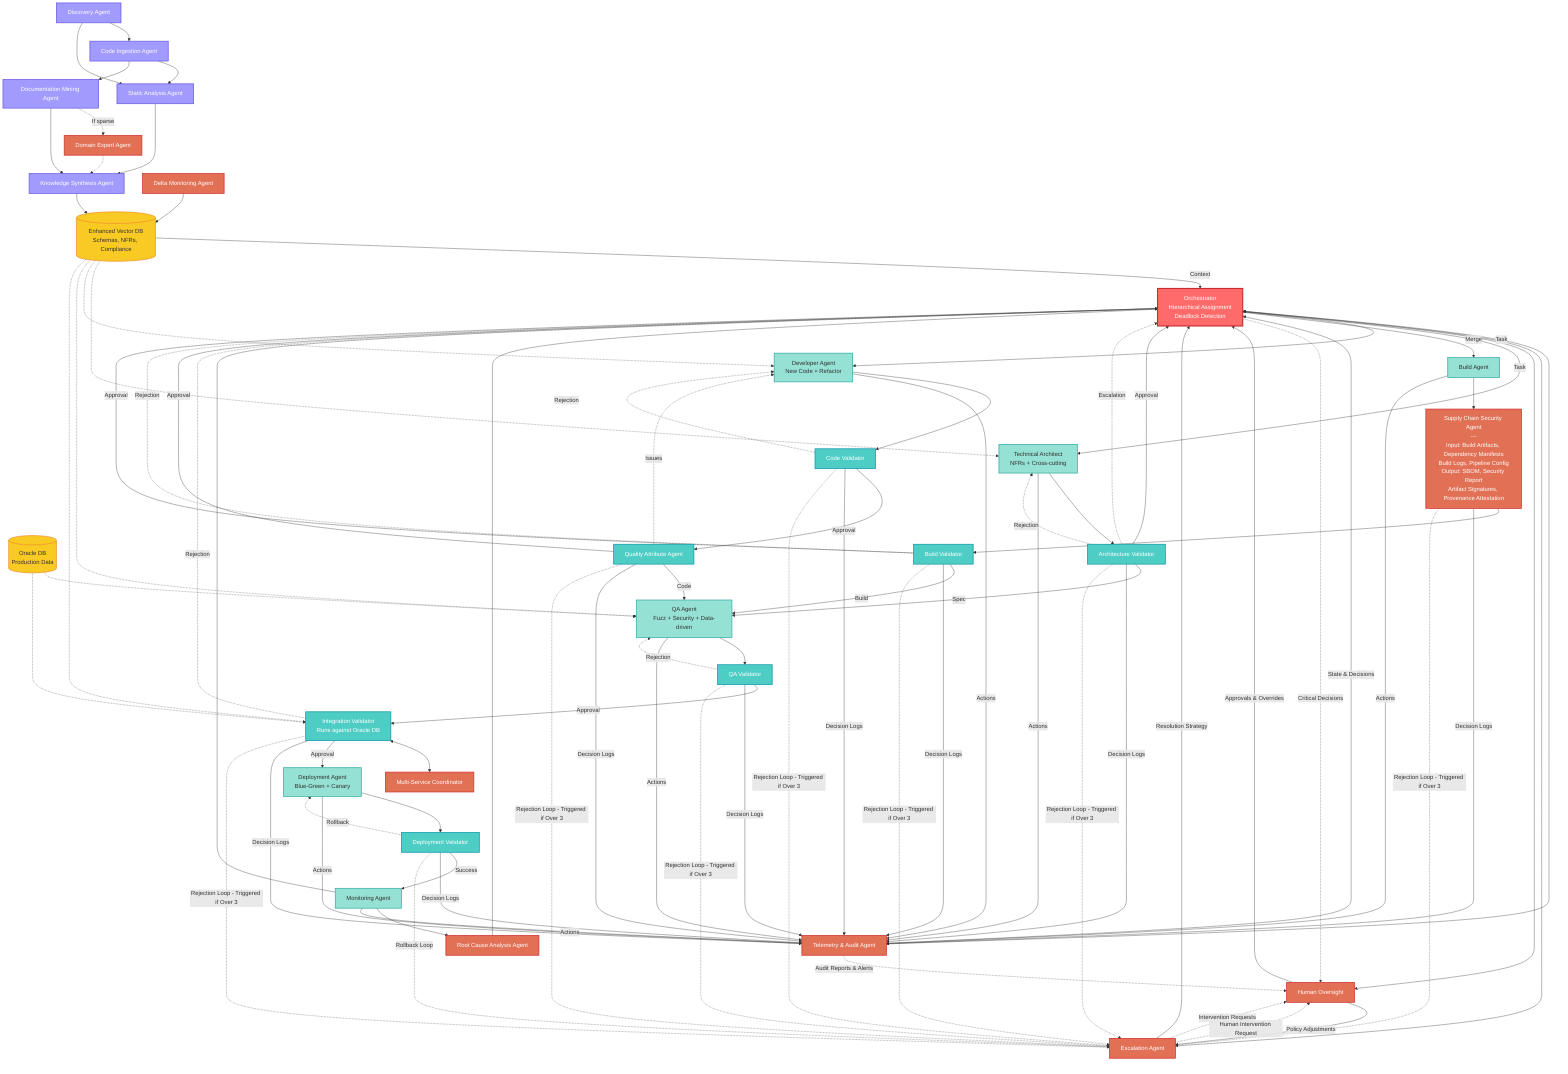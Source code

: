 graph TB
    %% Stage 0 & 1
    Discovery[Discovery Agent]
    DomainExpert[Domain Expert Agent]
    Ingest[Code Ingestion Agent]
    StaticAnalysis[Static Analysis Agent]
    DocMining[Documentation Mining Agent]
    KnowledgeSynth[Knowledge Synthesis Agent]
    DeltaMonitor[Delta Monitoring Agent]

    VectorDB[(Enhanced Vector DB<br/>Schemas, NFRs, Compliance)]
    OracleDB[(Oracle DB<br/>Production Data)]
    
    %% Stage 2: Orchestration
    Orch[Orchestrator<br/>Hierarchical Assignment<br/>Deadlock Detection]
    Telemetry[Telemetry & Audit Agent]
    Escalation[Escalation Agent]
    HumanOversight[Human Oversight]
    
    %% Architecture Track
    Arch[Technical Architect<br/>NFRs + Cross-cutting]
    ArchVal[Architecture Validator]
    
    %% Development Track
    Dev[Developer Agent<br/>New Code + Refactor]
    CodeVal[Code Validator]
    QualityAttr[Quality Attribute Agent]
    
    %% Build Track
    Build[Build Agent]
    BuildVal[Build Validator]
    
    %% QA Track
    QA[QA Agent<br/>Fuzz + Security + Data-driven]
    QAVal[QA Validator]
    
    %% Integration
    IntVal[Integration Validator<br/>Runs against Oracle DB]
    MultiServiceCoord[Multi-Service Coordinator]
    
    %% Deployment
    Deploy[Deployment Agent<br/>Blue-Green + Canary]
    DeployVal[Deployment Validator]
    
    %% Monitoring
    Monitor[Monitoring Agent]
    RootCause[Root Cause Analysis Agent]
    
    %%Supply Chain
    SupplyChain[Supply Chain Security Agent<br/>---<br/>Input: Build Artifacts, Dependency Manifests<br/>Build Logs, Pipeline Config<br/>Output: SBOM, Security Report<br/>Artifact Signatures, Provenance Attestation]

    %% Stage 0 & 1 Flow
    Discovery --> Ingest
    Discovery --> StaticAnalysis
    Ingest --> StaticAnalysis
    Ingest --> DocMining
    DocMining -.->|If sparse| DomainExpert
    DomainExpert -.-> KnowledgeSynth
    StaticAnalysis --> KnowledgeSynth
    DocMining --> KnowledgeSynth
    KnowledgeSynth --> VectorDB
    DeltaMonitor --> VectorDB
    
    %% Orchestration
    VectorDB -->|Context| Orch
    Orch <--> Telemetry
    Orch <--> Escalation
    Orch <--> HumanOversight
    
    %% Architecture
    Orch -->|Task| Arch
    VectorDB -.-> Arch
    Arch --> ArchVal
    ArchVal -->|Approval| Orch
    ArchVal -.->|Rejection| Arch
    ArchVal -.->|Escalation| Orch
    
    %% Development
    Orch -->|Task| Dev
    VectorDB -.-> Dev
    Dev --> CodeVal
    CodeVal -->|Approval| QualityAttr
    CodeVal -.->|Rejection| Dev
    QualityAttr -->|Approval| Orch
    QualityAttr -.->|Issues| Dev
    
    %% Build
    Orch -->|Merge| Build
    Build --> SupplyChain
    SupplyChain --> BuildVal
    BuildVal -.->|Rejection| Orch
    BuildVal -->|Approval| Orch
    
    %% QA
    ArchVal -->|Spec| QA
    QualityAttr -->|Code| QA
    BuildVal -->|Build| QA
    VectorDB -.-> QA
    OracleDB -.-> QA
    QA --> QAVal
    QAVal -->|Approval| IntVal
    QAVal -.->|Rejection| QA
    
    %% Integration
    VectorDB -.-> IntVal
    OracleDB -.-> IntVal
    IntVal <--> MultiServiceCoord
    IntVal -->|Approval| Deploy
    IntVal -.->|Rejection| Orch
    
    %% Deployment
    Deploy --> DeployVal
    DeployVal -->|Success| Monitor
    DeployVal -.->|Rollback| Deploy
    
    %% Monitoring
    Monitor --> RootCause
    RootCause --> Orch
    Monitor --> Orch

    %% Telemetry receives from ALL validators and key agents
    ArchVal -->|Decision Logs| Telemetry
    CodeVal -->|Decision Logs| Telemetry
    QualityAttr -->|Decision Logs| Telemetry
    BuildVal -->|Decision Logs| Telemetry
    SupplyChain -->|Decision Logs| Telemetry
    QAVal -->|Decision Logs| Telemetry
    IntVal -->|Decision Logs| Telemetry
    DeployVal -->|Decision Logs| Telemetry

    %% Also from primary agents
    Arch -->|Actions| Telemetry
    Dev -->|Actions| Telemetry
    Build -->|Actions| Telemetry
    QA -->|Actions| Telemetry
    Deploy -->|Actions| Telemetry
    Monitor -->|Actions| Telemetry

    %% Orchestrator bidirectional
    Orch <-->|State & Decisions| Telemetry
    
    %% Escalation receives rejection loops from ALL validators
    ArchVal -.->|Rejection Loop - Triggered if Over 3| Escalation
    CodeVal -.->|Rejection Loop - Triggered if Over 3| Escalation
    QualityAttr -.->|Rejection Loop - Triggered if Over 3| Escalation
    BuildVal -.->|Rejection Loop - Triggered if Over 3| Escalation
    SupplyChain -.->|Rejection Loop - Triggered if Over 3| Escalation
    QAVal -.->|Rejection Loop - Triggered if Over 3| Escalation
    IntVal -.->|Rejection Loop - Triggered if Over 3| Escalation
    DeployVal -.->|Rollback Loop| Escalation

    %% Escalation reports to Orchestrator
    Escalation -->|Resolution Strategy| Orch
    Escalation -.->|Human Intervention Request| HumanOversight

    %% Human Oversight receives from multiple sources
    Orch -.->|Critical Decisions| HumanOversight
    Escalation -.->|Intervention Requests| HumanOversight
    Telemetry -.->|Audit Reports & Alerts| HumanOversight

    %% Human Oversight can override
    HumanOversight -->|Approvals & Overrides| Orch
    HumanOversight -->|Policy Adjustments| Escalation

    %% Styling
    classDef new fill:#e17055,stroke:#d63031,stroke-width:2px,color:#fff
    classDef etl fill:#a29bfe,stroke:#6c5ce7,stroke-width:2px,color:#fff
    classDef orchestrator fill:#ff6b6b,stroke:#c92a2a,stroke-width:3px,color:#fff
    classDef validator fill:#4ecdc4,stroke:#1098ad,stroke-width:2px,color:#fff
    classDef agent fill:#95e1d3,stroke:#38ada9,stroke-width:2px
    classDef storage fill:#f9ca24,stroke:#f0932b,stroke-width:2px
    
    class DomainExpert,DeltaMonitor,Telemetry,Escalation,HumanOversight,QualityAttr,MultiServiceCoord,RootCause new
    class Discovery,Ingest,StaticAnalysis,DocMining,KnowledgeSynth etl
    class Orch orchestrator
    class ArchVal,CodeVal,QualityAttr,BuildVal,QAVal,IntVal,DeployVal validator
    class Arch,Dev,Build,QA,Deploy,Monitor agent
    class VectorDB,OracleDB storage
    class SupplyChain new